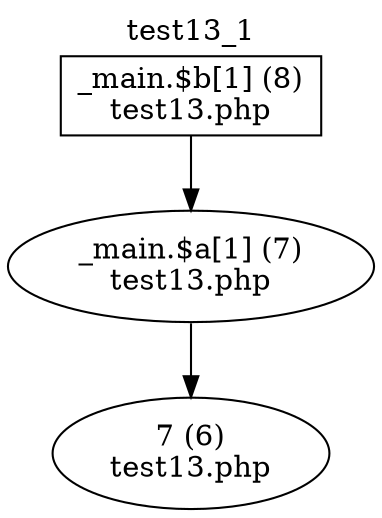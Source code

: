 digraph cfg {
  label="test13_1";
  labelloc=t;
  n1 [shape=box, label="_main.$b[1] (8)\ntest13.php"];
  n2 [shape=ellipse, label="_main.$a[1] (7)\ntest13.php"];
  n3 [shape=ellipse, label="7 (6)\ntest13.php"];
  n1 -> n2;
  n2 -> n3;
}
